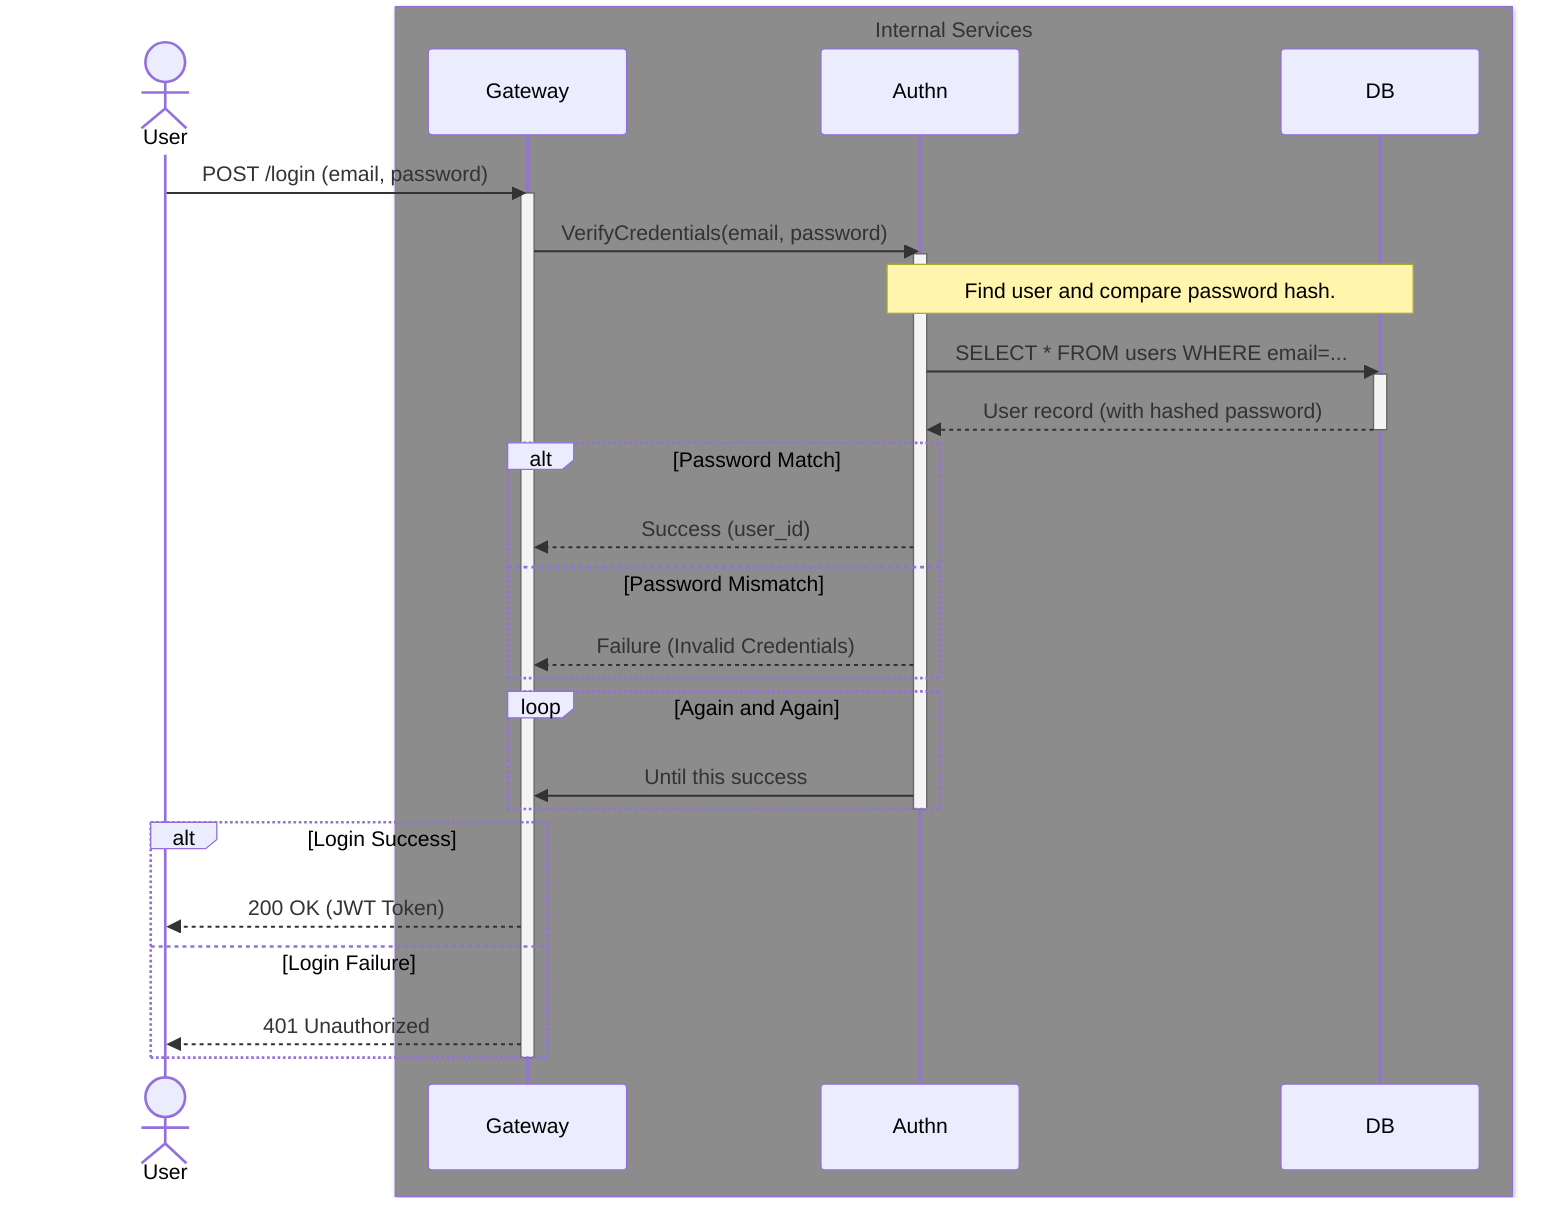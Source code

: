 sequenceDiagram
    actor User
    box rgb(140, 140, 140) Internal Services
        participant Gateway
        participant Authn
        participant DB
    end

    User->>Gateway: POST /login (email, password)
    activate Gateway
    Gateway->>Authn: VerifyCredentials(email, password)
    activate Authn

    Note over Authn,DB: Find user and compare password hash.
    Authn->>DB: SELECT * FROM users WHERE email=...
    activate DB
    DB-->>Authn: User record (with hashed password)
    deactivate DB

    alt Password Match
        Authn-->>Gateway: Success (user_id)
    else Password Mismatch
        Authn-->>Gateway: Failure (Invalid Credentials)
    end
    loop Again and Again
        Authn->>Gateway: Until this success
    end
    deactivate Authn

    alt Login Success
        Gateway-->>User: 200 OK (JWT Token)
    else Login Failure
        Gateway-->>User: 401 Unauthorized
    end
    deactivate Gateway